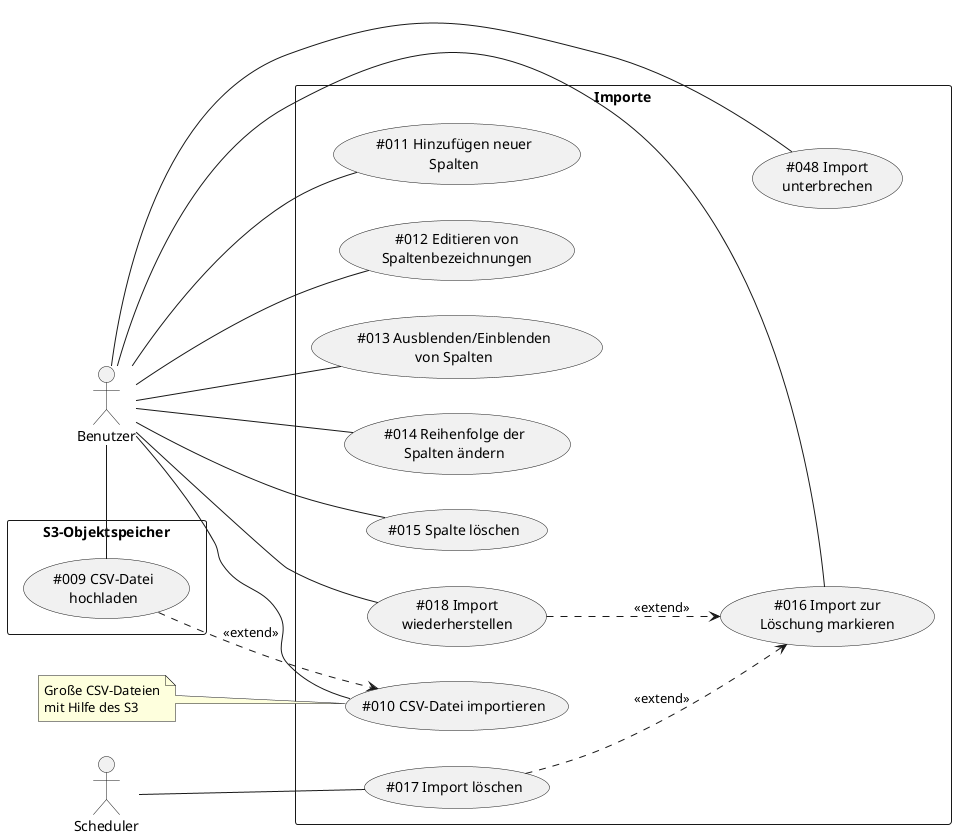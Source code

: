 @startuml
left to right direction

actor Benutzer as Actor1
actor Scheduler as Actor2

rectangle "S3-Objektspeicher" {
    (#009 CSV-Datei\nhochladen) as (UC9)
}

rectangle "Importe" {
    (#012 Editieren von\nSpaltenbezeichnungen) as (UC12)
    (#016 Import zur\nLöschung markieren) as (UC16)
    (#010 CSV-Datei importieren) as (UC10)
    (#011 Hinzufügen neuer\nSpalten) as (UC11)
    (#013 Ausblenden/Einblenden\nvon Spalten) as (UC13)
    (#014 Reihenfolge der\nSpalten ändern) as (UC14)
    (#015 Spalte löschen) as (UC15)
    (#017 Import löschen) as (UC17)
    (#018 Import\nwiederherstellen) as (UC18)
    (#048 Import\nunterbrechen) as (UC48)
}

note "Große CSV-Dateien\nmit Hilfe des S3" as N1

Actor2 -- (UC17)

Actor1 - (UC9)
Actor1 - (UC10)
Actor1 - (UC11)
Actor1 - (UC12)
Actor1 - (UC13)
Actor1 - (UC14)
Actor1 - (UC15)
Actor1 - (UC16)
Actor1 - (UC18)
Actor1 - (UC48)

(UC12) -[hidden]- (UC48)

(UC9) ..> UC10 : <<extend>>
(UC17) ..> (UC16) : <<extend>>
(UC18) ..> UC16 : <<extend>>

N1 .. (UC10)

@enduml